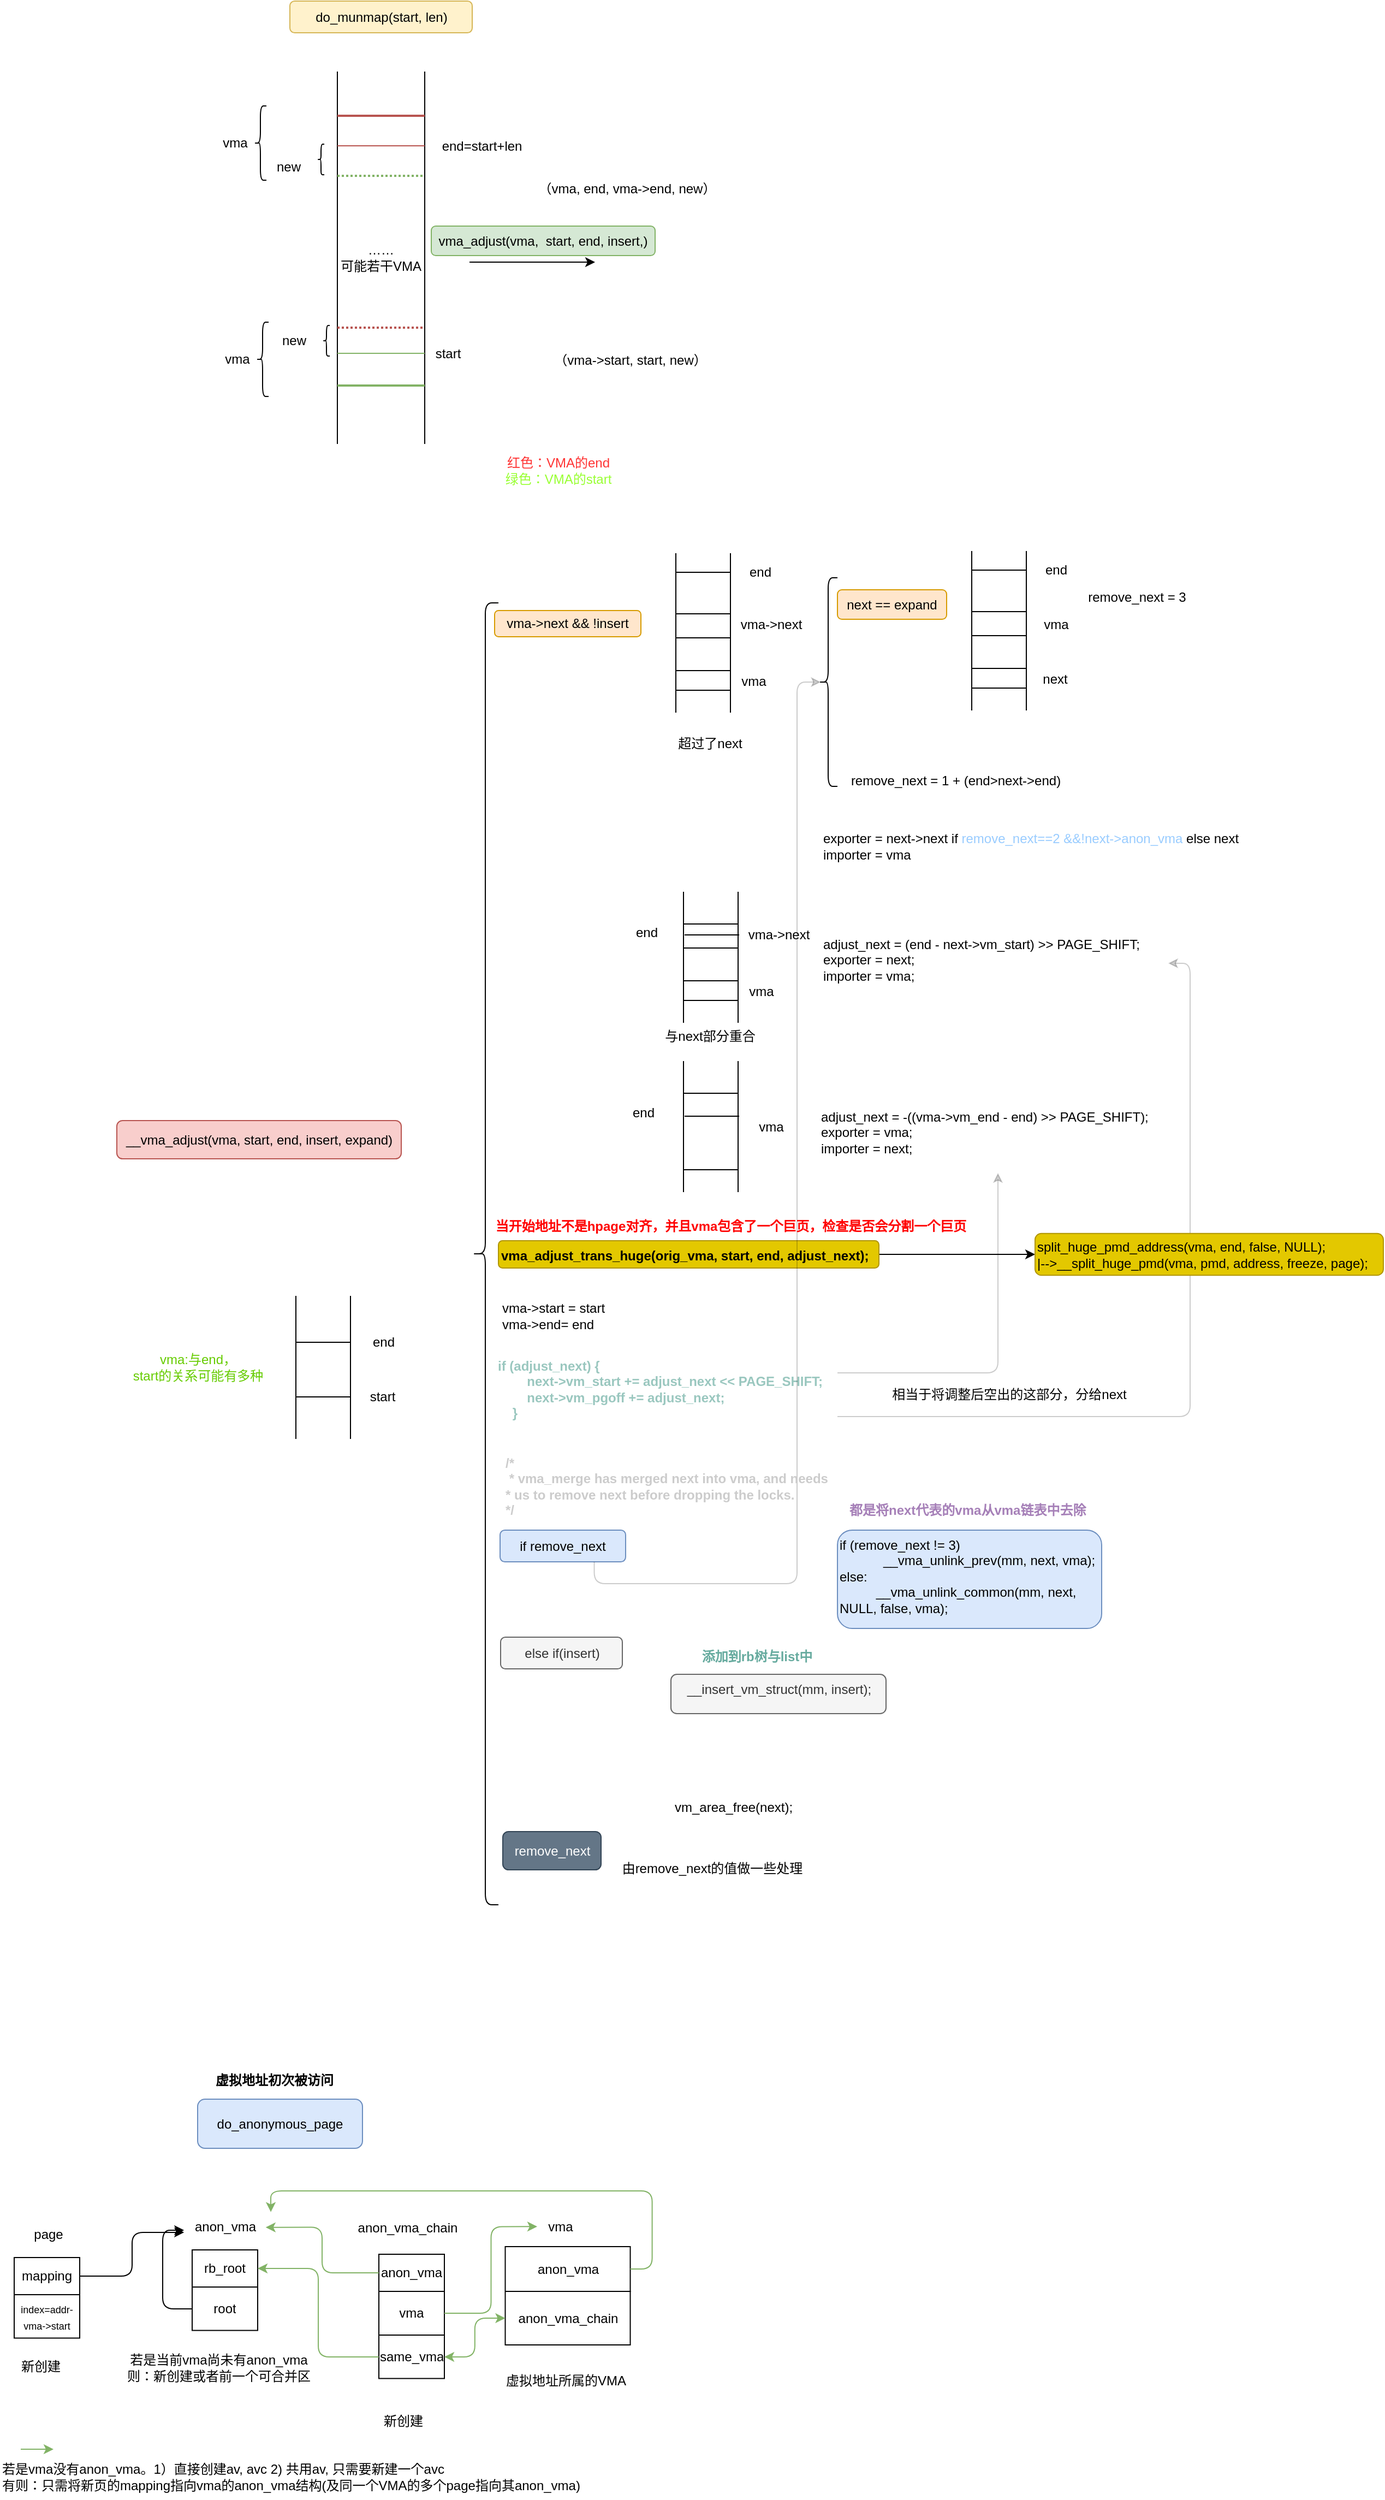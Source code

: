 <mxfile version="24.2.3" type="github">
  <diagram name="第 1 页" id="kmpl3XWWrSYcs6uOB_PQ">
    <mxGraphModel dx="908" dy="988" grid="0" gridSize="10" guides="1" tooltips="1" connect="1" arrows="1" fold="1" page="0" pageScale="1" pageWidth="827" pageHeight="1169" math="0" shadow="0">
      <root>
        <mxCell id="0" />
        <mxCell id="1" parent="0" />
        <mxCell id="Bm6gwIE-CmzxwmUsLKLB-14" value="……&lt;div&gt;可能若干VMA&lt;/div&gt;" style="shape=partialRectangle;whiteSpace=wrap;html=1;bottom=0;top=0;fillColor=none;" parent="1" vertex="1">
          <mxGeometry x="389" y="338" width="80" height="340" as="geometry" />
        </mxCell>
        <mxCell id="Bm6gwIE-CmzxwmUsLKLB-18" value="" style="line;strokeWidth=2;html=1;fillColor=#f8cecc;strokeColor=#b85450;" parent="1" vertex="1">
          <mxGeometry x="389" y="373" width="80" height="10" as="geometry" />
        </mxCell>
        <mxCell id="Bm6gwIE-CmzxwmUsLKLB-19" value="" style="line;strokeWidth=2;html=1;dashed=1;dashPattern=1 1;fillColor=#d5e8d4;strokeColor=#82b366;" parent="1" vertex="1">
          <mxGeometry x="389" y="428" width="80" height="10" as="geometry" />
        </mxCell>
        <mxCell id="Bm6gwIE-CmzxwmUsLKLB-20" value="" style="line;strokeWidth=2;html=1;dashed=1;dashPattern=1 1;fillColor=#f8cecc;strokeColor=#b85450;" parent="1" vertex="1">
          <mxGeometry x="389" y="567" width="80" height="10" as="geometry" />
        </mxCell>
        <mxCell id="Bm6gwIE-CmzxwmUsLKLB-21" value="" style="line;strokeWidth=2;html=1;fillColor=#d5e8d4;strokeColor=#82b366;" parent="1" vertex="1">
          <mxGeometry x="389" y="620" width="80" height="10" as="geometry" />
        </mxCell>
        <mxCell id="Bm6gwIE-CmzxwmUsLKLB-22" value="" style="line;strokeWidth=1;html=1;fillColor=#d5e8d4;strokeColor=#82b366;" parent="1" vertex="1">
          <mxGeometry x="389" y="594" width="80" height="3" as="geometry" />
        </mxCell>
        <mxCell id="Bm6gwIE-CmzxwmUsLKLB-23" value="start" style="text;html=1;align=center;verticalAlign=middle;resizable=0;points=[];autosize=1;strokeColor=none;fillColor=none;" parent="1" vertex="1">
          <mxGeometry x="469" y="582.5" width="41" height="26" as="geometry" />
        </mxCell>
        <mxCell id="Bm6gwIE-CmzxwmUsLKLB-24" value="" style="line;strokeWidth=1;html=1;fillColor=#f8cecc;strokeColor=#b85450;" parent="1" vertex="1">
          <mxGeometry x="389" y="404" width="80" height="3" as="geometry" />
        </mxCell>
        <mxCell id="Bm6gwIE-CmzxwmUsLKLB-25" value="end=start+len" style="text;html=1;align=center;verticalAlign=middle;resizable=0;points=[];autosize=1;strokeColor=none;fillColor=none;" parent="1" vertex="1">
          <mxGeometry x="475" y="392.5" width="91" height="26" as="geometry" />
        </mxCell>
        <mxCell id="Bm6gwIE-CmzxwmUsLKLB-26" value="" style="shape=curlyBracket;whiteSpace=wrap;html=1;rounded=1;labelPosition=left;verticalLabelPosition=middle;align=right;verticalAlign=middle;" parent="1" vertex="1">
          <mxGeometry x="371" y="404" width="6" height="28" as="geometry" />
        </mxCell>
        <mxCell id="Bm6gwIE-CmzxwmUsLKLB-32" value="" style="shape=curlyBracket;whiteSpace=wrap;html=1;rounded=1;labelPosition=left;verticalLabelPosition=middle;align=right;verticalAlign=middle;" parent="1" vertex="1">
          <mxGeometry x="376" y="570" width="6" height="28" as="geometry" />
        </mxCell>
        <mxCell id="Bm6gwIE-CmzxwmUsLKLB-35" value="new" style="text;html=1;align=center;verticalAlign=middle;resizable=0;points=[];autosize=1;strokeColor=none;fillColor=none;" parent="1" vertex="1">
          <mxGeometry x="324" y="412" width="40" height="26" as="geometry" />
        </mxCell>
        <mxCell id="Bm6gwIE-CmzxwmUsLKLB-36" value="new" style="text;html=1;align=center;verticalAlign=middle;resizable=0;points=[];autosize=1;strokeColor=none;fillColor=none;" parent="1" vertex="1">
          <mxGeometry x="329" y="571" width="40" height="26" as="geometry" />
        </mxCell>
        <mxCell id="Bm6gwIE-CmzxwmUsLKLB-37" value="" style="endArrow=classic;html=1;rounded=0;" parent="1" edge="1">
          <mxGeometry width="50" height="50" relative="1" as="geometry">
            <mxPoint x="510" y="512" as="sourcePoint" />
            <mxPoint x="625" y="512" as="targetPoint" />
          </mxGeometry>
        </mxCell>
        <mxCell id="Bm6gwIE-CmzxwmUsLKLB-38" value="（vma, end, vma-&amp;gt;end, new）" style="text;html=1;align=center;verticalAlign=middle;resizable=0;points=[];autosize=1;strokeColor=none;fillColor=none;" parent="1" vertex="1">
          <mxGeometry x="564" y="432" width="180" height="26" as="geometry" />
        </mxCell>
        <mxCell id="Bm6gwIE-CmzxwmUsLKLB-40" value="（vma-&amp;gt;start, start, new）" style="text;html=1;align=center;verticalAlign=middle;resizable=0;points=[];autosize=1;strokeColor=none;fillColor=none;" parent="1" vertex="1">
          <mxGeometry x="578" y="589" width="158" height="26" as="geometry" />
        </mxCell>
        <mxCell id="Bm6gwIE-CmzxwmUsLKLB-41" value="&lt;font color=&quot;#ff3333&quot;&gt;红色：VMA的end&lt;/font&gt;&lt;div&gt;&lt;font color=&quot;#99ff33&quot;&gt;绿色：VMA的start&lt;/font&gt;&lt;/div&gt;" style="text;html=1;align=center;verticalAlign=middle;resizable=0;points=[];autosize=1;strokeColor=none;fillColor=none;" parent="1" vertex="1">
          <mxGeometry x="533" y="682" width="115" height="41" as="geometry" />
        </mxCell>
        <mxCell id="eyTxc5LpUIPMgVkQZPNX-2" value="do_munmap(start, len)" style="rounded=1;whiteSpace=wrap;html=1;fillColor=#fff2cc;strokeColor=#d6b656;" parent="1" vertex="1">
          <mxGeometry x="345.5" y="273" width="167" height="29" as="geometry" />
        </mxCell>
        <mxCell id="IoPYvHIgiQvXcJAScCUt-1" value="" style="shape=partialRectangle;whiteSpace=wrap;html=1;bottom=0;top=0;fillColor=none;" parent="1" vertex="1">
          <mxGeometry x="351" y="1459" width="50" height="130" as="geometry" />
        </mxCell>
        <mxCell id="IoPYvHIgiQvXcJAScCUt-2" value="vma_adjust(vma,&amp;nbsp; start, end, insert,)" style="rounded=1;whiteSpace=wrap;html=1;fillColor=#d5e8d4;strokeColor=#82b366;" parent="1" vertex="1">
          <mxGeometry x="475" y="479" width="205" height="27" as="geometry" />
        </mxCell>
        <mxCell id="IoPYvHIgiQvXcJAScCUt-3" value="" style="shape=curlyBracket;whiteSpace=wrap;html=1;rounded=1;labelPosition=left;verticalLabelPosition=middle;align=right;verticalAlign=middle;" parent="1" vertex="1">
          <mxGeometry x="313" y="369" width="11" height="68" as="geometry" />
        </mxCell>
        <mxCell id="IoPYvHIgiQvXcJAScCUt-4" value="vma" style="text;html=1;align=center;verticalAlign=middle;resizable=0;points=[];autosize=1;strokeColor=none;fillColor=none;" parent="1" vertex="1">
          <mxGeometry x="274" y="390" width="41" height="26" as="geometry" />
        </mxCell>
        <mxCell id="IoPYvHIgiQvXcJAScCUt-9" value="" style="shape=curlyBracket;whiteSpace=wrap;html=1;rounded=1;labelPosition=left;verticalLabelPosition=middle;align=right;verticalAlign=middle;" parent="1" vertex="1">
          <mxGeometry x="315" y="567" width="11" height="68" as="geometry" />
        </mxCell>
        <mxCell id="IoPYvHIgiQvXcJAScCUt-10" value="vma" style="text;html=1;align=center;verticalAlign=middle;resizable=0;points=[];autosize=1;strokeColor=none;fillColor=none;" parent="1" vertex="1">
          <mxGeometry x="276" y="588" width="41" height="26" as="geometry" />
        </mxCell>
        <mxCell id="IoPYvHIgiQvXcJAScCUt-11" value="" style="line;strokeWidth=1;html=1;perimeterSpacing=1;" parent="1" vertex="1">
          <mxGeometry x="351" y="1496" width="50" height="10" as="geometry" />
        </mxCell>
        <mxCell id="IoPYvHIgiQvXcJAScCUt-12" value="" style="line;strokeWidth=1;html=1;perimeterSpacing=1;" parent="1" vertex="1">
          <mxGeometry x="351" y="1546" width="50" height="10" as="geometry" />
        </mxCell>
        <mxCell id="IoPYvHIgiQvXcJAScCUt-13" value="start" style="text;html=1;align=center;verticalAlign=middle;resizable=0;points=[];autosize=1;strokeColor=none;fillColor=none;" parent="1" vertex="1">
          <mxGeometry x="409" y="1538" width="41" height="26" as="geometry" />
        </mxCell>
        <mxCell id="IoPYvHIgiQvXcJAScCUt-14" value="end" style="text;html=1;align=center;verticalAlign=middle;resizable=0;points=[];autosize=1;strokeColor=none;fillColor=none;" parent="1" vertex="1">
          <mxGeometry x="412" y="1488" width="38" height="26" as="geometry" />
        </mxCell>
        <mxCell id="IoPYvHIgiQvXcJAScCUt-15" value="" style="shape=curlyBracket;whiteSpace=wrap;html=1;rounded=1;labelPosition=left;verticalLabelPosition=middle;align=right;verticalAlign=middle;" parent="1" vertex="1">
          <mxGeometry x="512.5" y="824" width="24" height="1192" as="geometry" />
        </mxCell>
        <mxCell id="IoPYvHIgiQvXcJAScCUt-16" value="vma-&amp;gt;next &amp;amp;&amp;amp; !insert" style="rounded=1;whiteSpace=wrap;html=1;fillColor=#ffe6cc;strokeColor=#d79b00;" parent="1" vertex="1">
          <mxGeometry x="533" y="831" width="134" height="24" as="geometry" />
        </mxCell>
        <mxCell id="IoPYvHIgiQvXcJAScCUt-17" value="&lt;font color=&quot;#66cc00&quot;&gt;vma:与end，&lt;/font&gt;&lt;div&gt;&lt;font color=&quot;#66cc00&quot;&gt;start的关系可能有多种&lt;/font&gt;&lt;/div&gt;" style="text;html=1;align=center;verticalAlign=middle;resizable=0;points=[];autosize=1;strokeColor=none;fillColor=none;" parent="1" vertex="1">
          <mxGeometry x="192" y="1503.5" width="137" height="41" as="geometry" />
        </mxCell>
        <mxCell id="IoPYvHIgiQvXcJAScCUt-23" value="__vma_adjust(vma, start, end, insert, expand)" style="rounded=1;whiteSpace=wrap;html=1;fillColor=#f8cecc;strokeColor=#b85450;" parent="1" vertex="1">
          <mxGeometry x="187" y="1298" width="260.5" height="35" as="geometry" />
        </mxCell>
        <mxCell id="IoPYvHIgiQvXcJAScCUt-24" value="" style="shape=partialRectangle;whiteSpace=wrap;html=1;bottom=0;top=0;fillColor=none;" parent="1" vertex="1">
          <mxGeometry x="699" y="779" width="50" height="145" as="geometry" />
        </mxCell>
        <mxCell id="IoPYvHIgiQvXcJAScCUt-25" value="" style="line;strokeWidth=1;html=1;perimeterSpacing=1;" parent="1" vertex="1">
          <mxGeometry x="699" y="791" width="50" height="10" as="geometry" />
        </mxCell>
        <mxCell id="IoPYvHIgiQvXcJAScCUt-26" value="" style="line;strokeWidth=1;html=1;perimeterSpacing=1;" parent="1" vertex="1">
          <mxGeometry x="699" y="829" width="50" height="10" as="geometry" />
        </mxCell>
        <mxCell id="IoPYvHIgiQvXcJAScCUt-28" value="end" style="text;html=1;align=center;verticalAlign=middle;resizable=0;points=[];autosize=1;strokeColor=none;fillColor=none;" parent="1" vertex="1">
          <mxGeometry x="757" y="783" width="38" height="26" as="geometry" />
        </mxCell>
        <mxCell id="IoPYvHIgiQvXcJAScCUt-31" value="" style="line;strokeWidth=1;html=1;perimeterSpacing=1;" parent="1" vertex="1">
          <mxGeometry x="699" y="851" width="50" height="10" as="geometry" />
        </mxCell>
        <mxCell id="IoPYvHIgiQvXcJAScCUt-32" value="" style="line;strokeWidth=1;html=1;perimeterSpacing=1;" parent="1" vertex="1">
          <mxGeometry x="699" y="881" width="50" height="10" as="geometry" />
        </mxCell>
        <mxCell id="IoPYvHIgiQvXcJAScCUt-33" value="" style="line;strokeWidth=1;html=1;perimeterSpacing=1;" parent="1" vertex="1">
          <mxGeometry x="699" y="899" width="50" height="10" as="geometry" />
        </mxCell>
        <mxCell id="IoPYvHIgiQvXcJAScCUt-34" value="vma" style="text;html=1;align=center;verticalAlign=middle;resizable=0;points=[];autosize=1;strokeColor=none;fillColor=none;" parent="1" vertex="1">
          <mxGeometry x="749" y="883" width="41" height="26" as="geometry" />
        </mxCell>
        <mxCell id="IoPYvHIgiQvXcJAScCUt-35" value="vma-&amp;gt;next" style="text;html=1;align=center;verticalAlign=middle;resizable=0;points=[];autosize=1;strokeColor=none;fillColor=none;" parent="1" vertex="1">
          <mxGeometry x="749" y="831" width="74" height="26" as="geometry" />
        </mxCell>
        <mxCell id="IoPYvHIgiQvXcJAScCUt-36" value="next == expand" style="rounded=1;whiteSpace=wrap;html=1;fillColor=#ffe6cc;strokeColor=#d79b00;" parent="1" vertex="1">
          <mxGeometry x="847" y="812" width="100" height="27" as="geometry" />
        </mxCell>
        <mxCell id="IoPYvHIgiQvXcJAScCUt-37" value="" style="shape=partialRectangle;whiteSpace=wrap;html=1;bottom=0;top=0;fillColor=none;" parent="1" vertex="1">
          <mxGeometry x="970" y="777" width="50" height="145" as="geometry" />
        </mxCell>
        <mxCell id="IoPYvHIgiQvXcJAScCUt-38" value="" style="line;strokeWidth=1;html=1;perimeterSpacing=1;" parent="1" vertex="1">
          <mxGeometry x="970" y="789" width="50" height="10" as="geometry" />
        </mxCell>
        <mxCell id="IoPYvHIgiQvXcJAScCUt-39" value="" style="line;strokeWidth=1;html=1;perimeterSpacing=1;" parent="1" vertex="1">
          <mxGeometry x="970" y="827" width="50" height="10" as="geometry" />
        </mxCell>
        <mxCell id="IoPYvHIgiQvXcJAScCUt-40" value="end" style="text;html=1;align=center;verticalAlign=middle;resizable=0;points=[];autosize=1;strokeColor=none;fillColor=none;" parent="1" vertex="1">
          <mxGeometry x="1028" y="781" width="38" height="26" as="geometry" />
        </mxCell>
        <mxCell id="IoPYvHIgiQvXcJAScCUt-41" value="" style="line;strokeWidth=1;html=1;perimeterSpacing=1;" parent="1" vertex="1">
          <mxGeometry x="970" y="849" width="50" height="10" as="geometry" />
        </mxCell>
        <mxCell id="IoPYvHIgiQvXcJAScCUt-42" value="" style="line;strokeWidth=1;html=1;perimeterSpacing=1;" parent="1" vertex="1">
          <mxGeometry x="970" y="879" width="50" height="10" as="geometry" />
        </mxCell>
        <mxCell id="IoPYvHIgiQvXcJAScCUt-43" value="" style="line;strokeWidth=1;html=1;perimeterSpacing=1;" parent="1" vertex="1">
          <mxGeometry x="970" y="897" width="50" height="10" as="geometry" />
        </mxCell>
        <mxCell id="IoPYvHIgiQvXcJAScCUt-44" value="next" style="text;html=1;align=center;verticalAlign=middle;resizable=0;points=[];autosize=1;strokeColor=none;fillColor=none;" parent="1" vertex="1">
          <mxGeometry x="1025" y="881" width="41" height="26" as="geometry" />
        </mxCell>
        <mxCell id="IoPYvHIgiQvXcJAScCUt-45" value="vma" style="text;html=1;align=center;verticalAlign=middle;resizable=0;points=[];autosize=1;strokeColor=none;fillColor=none;" parent="1" vertex="1">
          <mxGeometry x="1026.5" y="831" width="41" height="26" as="geometry" />
        </mxCell>
        <mxCell id="IoPYvHIgiQvXcJAScCUt-46" value="remove_next = 3" style="text;html=1;align=center;verticalAlign=middle;resizable=0;points=[];autosize=1;strokeColor=none;fillColor=none;" parent="1" vertex="1">
          <mxGeometry x="1067" y="806" width="108" height="26" as="geometry" />
        </mxCell>
        <mxCell id="IoPYvHIgiQvXcJAScCUt-47" value="" style="shape=curlyBracket;whiteSpace=wrap;html=1;rounded=1;labelPosition=left;verticalLabelPosition=middle;align=right;verticalAlign=middle;" parent="1" vertex="1">
          <mxGeometry x="830" y="801" width="17" height="191" as="geometry" />
        </mxCell>
        <mxCell id="IoPYvHIgiQvXcJAScCUt-49" value="remove_next = 1 + (end&amp;gt;next-&amp;gt;end)" style="text;html=1;align=center;verticalAlign=middle;resizable=0;points=[];autosize=1;strokeColor=none;fillColor=none;" parent="1" vertex="1">
          <mxGeometry x="850" y="974" width="210" height="26" as="geometry" />
        </mxCell>
        <mxCell id="IoPYvHIgiQvXcJAScCUt-50" value="exporter = next-&amp;gt;next if&lt;font color=&quot;#99ccff&quot;&gt; remove_next==2 &amp;amp;&amp;amp;!next-&amp;gt;anon_vma&lt;/font&gt; else next&lt;div&gt;importer = vma&lt;/div&gt;" style="text;html=1;align=left;verticalAlign=middle;resizable=0;points=[];autosize=1;strokeColor=none;fillColor=none;" parent="1" vertex="1">
          <mxGeometry x="832" y="1026.5" width="399" height="41" as="geometry" />
        </mxCell>
        <mxCell id="IoPYvHIgiQvXcJAScCUt-51" value="" style="shape=partialRectangle;whiteSpace=wrap;html=1;bottom=0;top=0;fillColor=none;" parent="1" vertex="1">
          <mxGeometry x="706" y="1089" width="50" height="119" as="geometry" />
        </mxCell>
        <mxCell id="IoPYvHIgiQvXcJAScCUt-52" value="" style="line;strokeWidth=1;html=1;perimeterSpacing=1;" parent="1" vertex="1">
          <mxGeometry x="707" y="1123" width="50" height="10" as="geometry" />
        </mxCell>
        <mxCell id="IoPYvHIgiQvXcJAScCUt-53" value="" style="line;strokeWidth=1;html=1;perimeterSpacing=1;" parent="1" vertex="1">
          <mxGeometry x="706" y="1113" width="50" height="10" as="geometry" />
        </mxCell>
        <mxCell id="IoPYvHIgiQvXcJAScCUt-54" value="end" style="text;html=1;align=center;verticalAlign=middle;resizable=0;points=[];autosize=1;strokeColor=none;fillColor=none;" parent="1" vertex="1">
          <mxGeometry x="653" y="1113" width="38" height="26" as="geometry" />
        </mxCell>
        <mxCell id="IoPYvHIgiQvXcJAScCUt-55" value="" style="line;strokeWidth=1;html=1;perimeterSpacing=1;" parent="1" vertex="1">
          <mxGeometry x="706" y="1135" width="50" height="10" as="geometry" />
        </mxCell>
        <mxCell id="IoPYvHIgiQvXcJAScCUt-56" value="" style="line;strokeWidth=1;html=1;perimeterSpacing=1;" parent="1" vertex="1">
          <mxGeometry x="706" y="1165" width="50" height="10" as="geometry" />
        </mxCell>
        <mxCell id="IoPYvHIgiQvXcJAScCUt-57" value="" style="line;strokeWidth=1;html=1;perimeterSpacing=1;" parent="1" vertex="1">
          <mxGeometry x="706" y="1183" width="50" height="10" as="geometry" />
        </mxCell>
        <mxCell id="IoPYvHIgiQvXcJAScCUt-58" value="vma" style="text;html=1;align=center;verticalAlign=middle;resizable=0;points=[];autosize=1;strokeColor=none;fillColor=none;" parent="1" vertex="1">
          <mxGeometry x="756" y="1167" width="41" height="26" as="geometry" />
        </mxCell>
        <mxCell id="IoPYvHIgiQvXcJAScCUt-59" value="vma-&amp;gt;next" style="text;html=1;align=center;verticalAlign=middle;resizable=0;points=[];autosize=1;strokeColor=none;fillColor=none;" parent="1" vertex="1">
          <mxGeometry x="756" y="1115" width="74" height="26" as="geometry" />
        </mxCell>
        <mxCell id="IoPYvHIgiQvXcJAScCUt-69" value="adjust_next = (end - next-&gt;vm_start) &gt;&gt; PAGE_SHIFT;&#xa;exporter = next;&#xa;importer = vma;" style="text;whiteSpace=wrap;align=left;" parent="1" vertex="1">
          <mxGeometry x="832" y="1123" width="318" height="62" as="geometry" />
        </mxCell>
        <mxCell id="zeRLUBQvqGE_PZb2gksD-1" value="" style="shape=partialRectangle;whiteSpace=wrap;html=1;bottom=0;top=0;fillColor=none;" parent="1" vertex="1">
          <mxGeometry x="706" y="1244" width="50" height="119" as="geometry" />
        </mxCell>
        <mxCell id="zeRLUBQvqGE_PZb2gksD-2" value="" style="line;strokeWidth=1;html=1;perimeterSpacing=1;" parent="1" vertex="1">
          <mxGeometry x="707" y="1289" width="50" height="10" as="geometry" />
        </mxCell>
        <mxCell id="zeRLUBQvqGE_PZb2gksD-3" value="" style="line;strokeWidth=1;html=1;perimeterSpacing=1;" parent="1" vertex="1">
          <mxGeometry x="706" y="1268" width="50" height="10" as="geometry" />
        </mxCell>
        <mxCell id="zeRLUBQvqGE_PZb2gksD-4" value="end" style="text;html=1;align=center;verticalAlign=middle;resizable=0;points=[];autosize=1;strokeColor=none;fillColor=none;" parent="1" vertex="1">
          <mxGeometry x="650" y="1278" width="38" height="26" as="geometry" />
        </mxCell>
        <mxCell id="zeRLUBQvqGE_PZb2gksD-7" value="" style="line;strokeWidth=1;html=1;perimeterSpacing=1;" parent="1" vertex="1">
          <mxGeometry x="706" y="1338" width="50" height="10" as="geometry" />
        </mxCell>
        <mxCell id="zeRLUBQvqGE_PZb2gksD-8" value="vma" style="text;html=1;align=center;verticalAlign=middle;resizable=0;points=[];autosize=1;strokeColor=none;fillColor=none;" parent="1" vertex="1">
          <mxGeometry x="765.5" y="1290.5" width="41" height="26" as="geometry" />
        </mxCell>
        <mxCell id="zeRLUBQvqGE_PZb2gksD-9" value="adjust_next = -((vma-&gt;vm_end - end) &gt;&gt; PAGE_SHIFT);&#xa;exporter = vma;&#xa;importer = next;" style="text;whiteSpace=wrap;" parent="1" vertex="1">
          <mxGeometry x="830" y="1281.003" width="328" height="65" as="geometry" />
        </mxCell>
        <mxCell id="zeRLUBQvqGE_PZb2gksD-50" style="edgeStyle=orthogonalEdgeStyle;rounded=0;orthogonalLoop=1;jettySize=auto;html=1;exitX=1;exitY=0.5;exitDx=0;exitDy=0;" parent="1" source="zeRLUBQvqGE_PZb2gksD-17" target="zeRLUBQvqGE_PZb2gksD-48" edge="1">
          <mxGeometry relative="1" as="geometry" />
        </mxCell>
        <mxCell id="zeRLUBQvqGE_PZb2gksD-17" value="vma_adjust_trans_huge(orig_vma, start, end, adjust_next);" style="text;whiteSpace=wrap;fontColor=#000000;fontStyle=1;fillColor=#e3c800;strokeColor=#B09500;rounded=1;" parent="1" vertex="1">
          <mxGeometry x="536.5" y="1408" width="348.5" height="25" as="geometry" />
        </mxCell>
        <mxCell id="zeRLUBQvqGE_PZb2gksD-18" value="超过了next" style="text;html=1;align=center;verticalAlign=middle;resizable=0;points=[];autosize=1;strokeColor=none;fillColor=none;" parent="1" vertex="1">
          <mxGeometry x="691" y="940" width="77" height="26" as="geometry" />
        </mxCell>
        <mxCell id="zeRLUBQvqGE_PZb2gksD-19" value="与next部分重合" style="text;html=1;align=center;verticalAlign=middle;resizable=0;points=[];autosize=1;strokeColor=none;fillColor=none;" parent="1" vertex="1">
          <mxGeometry x="679" y="1208" width="101" height="26" as="geometry" />
        </mxCell>
        <mxCell id="zeRLUBQvqGE_PZb2gksD-21" value="&lt;div&gt;vma-&amp;gt;start = start&lt;/div&gt;vma-&amp;gt;end= end" style="text;html=1;align=left;verticalAlign=middle;resizable=0;points=[];autosize=1;strokeColor=none;fillColor=none;" parent="1" vertex="1">
          <mxGeometry x="538" y="1456" width="112" height="41" as="geometry" />
        </mxCell>
        <mxCell id="zeRLUBQvqGE_PZb2gksD-24" style="edgeStyle=orthogonalEdgeStyle;rounded=1;orthogonalLoop=1;jettySize=auto;html=1;exitX=1;exitY=0.25;exitDx=0;exitDy=0;curved=0;opacity=20;" parent="1" source="zeRLUBQvqGE_PZb2gksD-22" target="zeRLUBQvqGE_PZb2gksD-9" edge="1">
          <mxGeometry relative="1" as="geometry" />
        </mxCell>
        <mxCell id="zeRLUBQvqGE_PZb2gksD-25" style="edgeStyle=orthogonalEdgeStyle;rounded=1;orthogonalLoop=1;jettySize=auto;html=1;exitX=1;exitY=0.75;exitDx=0;exitDy=0;entryX=1;entryY=0.5;entryDx=0;entryDy=0;curved=0;opacity=20;" parent="1" source="zeRLUBQvqGE_PZb2gksD-22" target="IoPYvHIgiQvXcJAScCUt-69" edge="1">
          <mxGeometry relative="1" as="geometry" />
        </mxCell>
        <mxCell id="zeRLUBQvqGE_PZb2gksD-22" value="if (adjust_next) {&#xa;        next-&gt;vm_start += adjust_next &lt;&lt; PAGE_SHIFT;&#xa;        next-&gt;vm_pgoff += adjust_next;&#xa;    }" style="text;whiteSpace=wrap;fontColor=#9AC7BF;fontStyle=1" parent="1" vertex="1">
          <mxGeometry x="534.003" y="1509" width="313" height="80" as="geometry" />
        </mxCell>
        <mxCell id="zeRLUBQvqGE_PZb2gksD-23" value="相当于将调整后空出的这部分，分给next" style="text;html=1;align=center;verticalAlign=middle;resizable=0;points=[];autosize=1;strokeColor=none;fillColor=none;" parent="1" vertex="1">
          <mxGeometry x="887" y="1536" width="233" height="26" as="geometry" />
        </mxCell>
        <mxCell id="zeRLUBQvqGE_PZb2gksD-26" value="if remove_next" style="rounded=1;whiteSpace=wrap;html=1;fillColor=#dae8fc;strokeColor=#6c8ebf;" parent="1" vertex="1">
          <mxGeometry x="538" y="1673" width="115" height="29" as="geometry" />
        </mxCell>
        <mxCell id="zeRLUBQvqGE_PZb2gksD-28" style="edgeStyle=orthogonalEdgeStyle;rounded=1;orthogonalLoop=1;jettySize=auto;html=1;exitX=0.75;exitY=1;exitDx=0;exitDy=0;entryX=0.1;entryY=0.5;entryDx=0;entryDy=0;entryPerimeter=0;curved=0;opacity=20;" parent="1" source="zeRLUBQvqGE_PZb2gksD-26" target="IoPYvHIgiQvXcJAScCUt-47" edge="1">
          <mxGeometry relative="1" as="geometry">
            <Array as="points">
              <mxPoint x="624" y="1722" />
              <mxPoint x="810" y="1722" />
              <mxPoint x="810" y="897" />
            </Array>
          </mxGeometry>
        </mxCell>
        <mxCell id="zeRLUBQvqGE_PZb2gksD-29" value="if (remove_next != 3)&#xa;            __vma_unlink_prev(mm, next, vma);&#xa;else:&#xa;          __vma_unlink_common(mm, next, NULL, false, vma);&#xa;&#xa;" style="text;whiteSpace=wrap;fillColor=#dae8fc;strokeColor=#6c8ebf;rounded=1;" parent="1" vertex="1">
          <mxGeometry x="847" y="1673" width="242" height="90" as="geometry" />
        </mxCell>
        <mxCell id="zeRLUBQvqGE_PZb2gksD-32" value="/*&#xa; * vma_merge has merged next into vma, and needs&#xa;* us to remove next before dropping the locks.&#xa;*/" style="text;whiteSpace=wrap;fontColor=#CCCCCC;fontStyle=1" parent="1" vertex="1">
          <mxGeometry x="540.5" y="1598" width="331.5" height="83" as="geometry" />
        </mxCell>
        <mxCell id="zeRLUBQvqGE_PZb2gksD-33" value="&lt;font color=&quot;#a680b8&quot;&gt;&lt;b&gt;都是将next代表的vma从vma链表中去除&lt;/b&gt;&lt;/font&gt;" style="text;html=1;align=left;verticalAlign=middle;resizable=0;points=[];autosize=1;strokeColor=none;fillColor=none;" parent="1" vertex="1">
          <mxGeometry x="856" y="1642" width="235" height="26" as="geometry" />
        </mxCell>
        <mxCell id="zeRLUBQvqGE_PZb2gksD-35" value="else if(insert)" style="rounded=1;whiteSpace=wrap;html=1;fillColor=#f5f5f5;strokeColor=#666666;fontColor=#333333;" parent="1" vertex="1">
          <mxGeometry x="538.5" y="1771" width="111.5" height="29" as="geometry" />
        </mxCell>
        <mxCell id="zeRLUBQvqGE_PZb2gksD-36" value="    __insert_vm_struct(mm, insert);" style="text;whiteSpace=wrap;fillColor=#f5f5f5;fontColor=#333333;strokeColor=#666666;rounded=1;" parent="1" vertex="1">
          <mxGeometry x="694.497" y="1805.003" width="197" height="36" as="geometry" />
        </mxCell>
        <mxCell id="zeRLUBQvqGE_PZb2gksD-37" value="&lt;b&gt;&lt;font color=&quot;#67ab9f&quot;&gt;添加到rb树与list中&lt;/font&gt;&lt;/b&gt;" style="text;html=1;align=center;verticalAlign=middle;resizable=0;points=[];autosize=1;strokeColor=none;fillColor=none;" parent="1" vertex="1">
          <mxGeometry x="713" y="1776" width="119" height="26" as="geometry" />
        </mxCell>
        <mxCell id="zeRLUBQvqGE_PZb2gksD-38" value="remove_next" style="rounded=1;whiteSpace=wrap;html=1;fillColor=#647687;fontColor=#ffffff;strokeColor=#314354;" parent="1" vertex="1">
          <mxGeometry x="540.5" y="1949" width="90" height="35" as="geometry" />
        </mxCell>
        <mxCell id="zeRLUBQvqGE_PZb2gksD-39" value="vm_area_free(next);" style="text;whiteSpace=wrap;" parent="1" vertex="1">
          <mxGeometry x="696.003" y="1912.997" width="136" height="36" as="geometry" />
        </mxCell>
        <mxCell id="zeRLUBQvqGE_PZb2gksD-40" value="由remove_next的值做一些处理" style="text;html=1;align=center;verticalAlign=middle;resizable=0;points=[];autosize=1;strokeColor=none;fillColor=none;" parent="1" vertex="1">
          <mxGeometry x="640.5" y="1970" width="183" height="26" as="geometry" />
        </mxCell>
        <mxCell id="zeRLUBQvqGE_PZb2gksD-41" value="&lt;b&gt;&lt;font color=&quot;#ff0000&quot;&gt;当开始地址不是hpage对齐，并且vma包含了一个巨页，检查是否会分割一个巨页&lt;/font&gt;&lt;/b&gt;" style="text;html=1;align=center;verticalAlign=middle;resizable=0;points=[];autosize=1;strokeColor=none;fillColor=none;" parent="1" vertex="1">
          <mxGeometry x="524" y="1382" width="449" height="26" as="geometry" />
        </mxCell>
        <mxCell id="zeRLUBQvqGE_PZb2gksD-48" value="split_huge_pmd_address(vma, end, false, NULL);&lt;br&gt;|--&amp;gt;__split_huge_pmd(vma, pmd, address, freeze, page);" style="rounded=1;whiteSpace=wrap;html=1;fillColor=#e3c800;fontColor=#000000;strokeColor=#B09500;align=left;" parent="1" vertex="1">
          <mxGeometry x="1028" y="1401.38" width="319" height="38.25" as="geometry" />
        </mxCell>
        <mxCell id="OshLzxGEdPI3quuDUWfp-1" value="do_anonymous_page" style="rounded=1;whiteSpace=wrap;html=1;fillColor=#dae8fc;strokeColor=#6c8ebf;" vertex="1" parent="1">
          <mxGeometry x="261" y="2194" width="151" height="45" as="geometry" />
        </mxCell>
        <mxCell id="OshLzxGEdPI3quuDUWfp-4" value="" style="shape=table;startSize=0;container=1;collapsible=0;childLayout=tableLayout;" vertex="1" parent="1">
          <mxGeometry x="256" y="2332" width="60" height="73.75" as="geometry" />
        </mxCell>
        <mxCell id="OshLzxGEdPI3quuDUWfp-5" value="" style="shape=tableRow;horizontal=0;startSize=0;swimlaneHead=0;swimlaneBody=0;strokeColor=inherit;top=0;left=0;bottom=0;right=0;collapsible=0;dropTarget=0;fillColor=none;points=[[0,0.5],[1,0.5]];portConstraint=eastwest;" vertex="1" parent="OshLzxGEdPI3quuDUWfp-4">
          <mxGeometry width="60" height="34" as="geometry" />
        </mxCell>
        <mxCell id="OshLzxGEdPI3quuDUWfp-6" value="rb_root" style="shape=partialRectangle;html=1;whiteSpace=wrap;connectable=0;strokeColor=inherit;overflow=hidden;fillColor=none;top=0;left=0;bottom=0;right=0;pointerEvents=1;" vertex="1" parent="OshLzxGEdPI3quuDUWfp-5">
          <mxGeometry width="60" height="34" as="geometry">
            <mxRectangle width="60" height="34" as="alternateBounds" />
          </mxGeometry>
        </mxCell>
        <mxCell id="OshLzxGEdPI3quuDUWfp-7" value="" style="shape=tableRow;horizontal=0;startSize=0;swimlaneHead=0;swimlaneBody=0;strokeColor=inherit;top=0;left=0;bottom=0;right=0;collapsible=0;dropTarget=0;fillColor=none;points=[[0,0.5],[1,0.5]];portConstraint=eastwest;" vertex="1" parent="OshLzxGEdPI3quuDUWfp-4">
          <mxGeometry y="34" width="60" height="40" as="geometry" />
        </mxCell>
        <mxCell id="OshLzxGEdPI3quuDUWfp-8" value="root" style="shape=partialRectangle;html=1;whiteSpace=wrap;connectable=0;strokeColor=inherit;overflow=hidden;fillColor=none;top=0;left=0;bottom=0;right=0;pointerEvents=1;" vertex="1" parent="OshLzxGEdPI3quuDUWfp-7">
          <mxGeometry width="60" height="40" as="geometry">
            <mxRectangle width="60" height="40" as="alternateBounds" />
          </mxGeometry>
        </mxCell>
        <mxCell id="OshLzxGEdPI3quuDUWfp-9" value="anon_vma" style="text;html=1;align=center;verticalAlign=middle;resizable=0;points=[];autosize=1;strokeColor=none;fillColor=none;" vertex="1" parent="1">
          <mxGeometry x="249" y="2298" width="74" height="26" as="geometry" />
        </mxCell>
        <mxCell id="OshLzxGEdPI3quuDUWfp-10" value="&lt;b&gt;虚拟地址初次被访问&lt;/b&gt;" style="text;html=1;align=center;verticalAlign=middle;resizable=0;points=[];autosize=1;strokeColor=none;fillColor=none;" vertex="1" parent="1">
          <mxGeometry x="268" y="2164" width="126" height="26" as="geometry" />
        </mxCell>
        <mxCell id="OshLzxGEdPI3quuDUWfp-11" value="" style="shape=table;startSize=0;container=1;collapsible=0;childLayout=tableLayout;" vertex="1" parent="1">
          <mxGeometry x="427" y="2336" width="60" height="113.75" as="geometry" />
        </mxCell>
        <mxCell id="OshLzxGEdPI3quuDUWfp-12" value="" style="shape=tableRow;horizontal=0;startSize=0;swimlaneHead=0;swimlaneBody=0;strokeColor=inherit;top=0;left=0;bottom=0;right=0;collapsible=0;dropTarget=0;fillColor=none;points=[[0,0.5],[1,0.5]];portConstraint=eastwest;" vertex="1" parent="OshLzxGEdPI3quuDUWfp-11">
          <mxGeometry width="60" height="34" as="geometry" />
        </mxCell>
        <mxCell id="OshLzxGEdPI3quuDUWfp-13" value="anon_vma" style="shape=partialRectangle;html=1;whiteSpace=wrap;connectable=0;strokeColor=inherit;overflow=hidden;fillColor=none;top=0;left=0;bottom=0;right=0;pointerEvents=1;" vertex="1" parent="OshLzxGEdPI3quuDUWfp-12">
          <mxGeometry width="60" height="34" as="geometry">
            <mxRectangle width="60" height="34" as="alternateBounds" />
          </mxGeometry>
        </mxCell>
        <mxCell id="OshLzxGEdPI3quuDUWfp-14" value="" style="shape=tableRow;horizontal=0;startSize=0;swimlaneHead=0;swimlaneBody=0;strokeColor=inherit;top=0;left=0;bottom=0;right=0;collapsible=0;dropTarget=0;fillColor=none;points=[[0,0.5],[1,0.5]];portConstraint=eastwest;" vertex="1" parent="OshLzxGEdPI3quuDUWfp-11">
          <mxGeometry y="34" width="60" height="40" as="geometry" />
        </mxCell>
        <mxCell id="OshLzxGEdPI3quuDUWfp-15" value="vma" style="shape=partialRectangle;html=1;whiteSpace=wrap;connectable=0;strokeColor=inherit;overflow=hidden;fillColor=none;top=0;left=0;bottom=0;right=0;pointerEvents=1;" vertex="1" parent="OshLzxGEdPI3quuDUWfp-14">
          <mxGeometry width="60" height="40" as="geometry">
            <mxRectangle width="60" height="40" as="alternateBounds" />
          </mxGeometry>
        </mxCell>
        <mxCell id="OshLzxGEdPI3quuDUWfp-36" style="shape=tableRow;horizontal=0;startSize=0;swimlaneHead=0;swimlaneBody=0;strokeColor=inherit;top=0;left=0;bottom=0;right=0;collapsible=0;dropTarget=0;fillColor=none;points=[[0,0.5],[1,0.5]];portConstraint=eastwest;" vertex="1" parent="OshLzxGEdPI3quuDUWfp-11">
          <mxGeometry y="74" width="60" height="40" as="geometry" />
        </mxCell>
        <mxCell id="OshLzxGEdPI3quuDUWfp-37" value="same_vma" style="shape=partialRectangle;html=1;whiteSpace=wrap;connectable=0;strokeColor=inherit;overflow=hidden;fillColor=none;top=0;left=0;bottom=0;right=0;pointerEvents=1;" vertex="1" parent="OshLzxGEdPI3quuDUWfp-36">
          <mxGeometry width="60" height="40" as="geometry">
            <mxRectangle width="60" height="40" as="alternateBounds" />
          </mxGeometry>
        </mxCell>
        <mxCell id="OshLzxGEdPI3quuDUWfp-16" value="anon_vma_chain" style="text;html=1;align=center;verticalAlign=middle;resizable=0;points=[];autosize=1;strokeColor=none;fillColor=none;" vertex="1" parent="1">
          <mxGeometry x="398" y="2299.38" width="109" height="26" as="geometry" />
        </mxCell>
        <mxCell id="OshLzxGEdPI3quuDUWfp-17" value="若是当前vma尚未有anon_vma&lt;br&gt;则：新创建或者前一个可合并区" style="text;html=1;align=center;verticalAlign=middle;resizable=0;points=[];autosize=1;strokeColor=none;fillColor=none;" vertex="1" parent="1">
          <mxGeometry x="187" y="2419" width="186" height="41" as="geometry" />
        </mxCell>
        <mxCell id="OshLzxGEdPI3quuDUWfp-18" value="新创建" style="text;html=1;align=center;verticalAlign=middle;resizable=0;points=[];autosize=1;strokeColor=none;fillColor=none;" vertex="1" parent="1">
          <mxGeometry x="422" y="2476" width="54" height="26" as="geometry" />
        </mxCell>
        <mxCell id="OshLzxGEdPI3quuDUWfp-19" value="" style="shape=table;startSize=0;container=1;collapsible=0;childLayout=tableLayout;" vertex="1" parent="1">
          <mxGeometry x="93" y="2339" width="60" height="73.75" as="geometry" />
        </mxCell>
        <mxCell id="OshLzxGEdPI3quuDUWfp-20" value="" style="shape=tableRow;horizontal=0;startSize=0;swimlaneHead=0;swimlaneBody=0;strokeColor=inherit;top=0;left=0;bottom=0;right=0;collapsible=0;dropTarget=0;fillColor=none;points=[[0,0.5],[1,0.5]];portConstraint=eastwest;" vertex="1" parent="OshLzxGEdPI3quuDUWfp-19">
          <mxGeometry width="60" height="34" as="geometry" />
        </mxCell>
        <mxCell id="OshLzxGEdPI3quuDUWfp-21" value="mapping" style="shape=partialRectangle;html=1;whiteSpace=wrap;connectable=0;strokeColor=inherit;overflow=hidden;fillColor=none;top=0;left=0;bottom=0;right=0;pointerEvents=1;" vertex="1" parent="OshLzxGEdPI3quuDUWfp-20">
          <mxGeometry width="60" height="34" as="geometry">
            <mxRectangle width="60" height="34" as="alternateBounds" />
          </mxGeometry>
        </mxCell>
        <mxCell id="OshLzxGEdPI3quuDUWfp-22" value="" style="shape=tableRow;horizontal=0;startSize=0;swimlaneHead=0;swimlaneBody=0;strokeColor=inherit;top=0;left=0;bottom=0;right=0;collapsible=0;dropTarget=0;fillColor=none;points=[[0,0.5],[1,0.5]];portConstraint=eastwest;" vertex="1" parent="OshLzxGEdPI3quuDUWfp-19">
          <mxGeometry y="34" width="60" height="40" as="geometry" />
        </mxCell>
        <mxCell id="OshLzxGEdPI3quuDUWfp-23" value="&lt;font style=&quot;font-size: 9px;&quot;&gt;index=addr-vma-&amp;gt;start&lt;/font&gt;" style="shape=partialRectangle;html=1;whiteSpace=wrap;connectable=0;strokeColor=inherit;overflow=hidden;fillColor=none;top=0;left=0;bottom=0;right=0;pointerEvents=1;" vertex="1" parent="OshLzxGEdPI3quuDUWfp-22">
          <mxGeometry width="60" height="40" as="geometry">
            <mxRectangle width="60" height="40" as="alternateBounds" />
          </mxGeometry>
        </mxCell>
        <mxCell id="OshLzxGEdPI3quuDUWfp-24" value="page" style="text;html=1;align=center;verticalAlign=middle;resizable=0;points=[];autosize=1;strokeColor=none;fillColor=none;" vertex="1" parent="1">
          <mxGeometry x="101" y="2305" width="45" height="26" as="geometry" />
        </mxCell>
        <mxCell id="OshLzxGEdPI3quuDUWfp-25" value="新创建" style="text;html=1;align=center;verticalAlign=middle;resizable=0;points=[];autosize=1;strokeColor=none;fillColor=none;" vertex="1" parent="1">
          <mxGeometry x="90" y="2426" width="54" height="26" as="geometry" />
        </mxCell>
        <mxCell id="OshLzxGEdPI3quuDUWfp-26" style="edgeStyle=orthogonalEdgeStyle;rounded=1;orthogonalLoop=1;jettySize=auto;html=1;exitX=1;exitY=0.5;exitDx=0;exitDy=0;entryX=-0.005;entryY=0.692;entryDx=0;entryDy=0;entryPerimeter=0;curved=0;" edge="1" parent="1" source="OshLzxGEdPI3quuDUWfp-20" target="OshLzxGEdPI3quuDUWfp-9">
          <mxGeometry relative="1" as="geometry" />
        </mxCell>
        <mxCell id="OshLzxGEdPI3quuDUWfp-27" style="edgeStyle=orthogonalEdgeStyle;rounded=1;orthogonalLoop=1;jettySize=auto;html=1;exitX=0;exitY=0.5;exitDx=0;exitDy=0;entryX=1.005;entryY=0.513;entryDx=0;entryDy=0;entryPerimeter=0;curved=0;fillColor=#d5e8d4;strokeColor=#82b366;" edge="1" parent="1" source="OshLzxGEdPI3quuDUWfp-12" target="OshLzxGEdPI3quuDUWfp-9">
          <mxGeometry relative="1" as="geometry" />
        </mxCell>
        <mxCell id="OshLzxGEdPI3quuDUWfp-28" value="" style="shape=table;startSize=0;container=1;collapsible=0;childLayout=tableLayout;" vertex="1" parent="1">
          <mxGeometry x="542.75" y="2329" width="114.5" height="90" as="geometry" />
        </mxCell>
        <mxCell id="OshLzxGEdPI3quuDUWfp-29" value="" style="shape=tableRow;horizontal=0;startSize=0;swimlaneHead=0;swimlaneBody=0;strokeColor=inherit;top=0;left=0;bottom=0;right=0;collapsible=0;dropTarget=0;fillColor=none;points=[[0,0.5],[1,0.5]];portConstraint=eastwest;" vertex="1" parent="OshLzxGEdPI3quuDUWfp-28">
          <mxGeometry width="114.5" height="41" as="geometry" />
        </mxCell>
        <mxCell id="OshLzxGEdPI3quuDUWfp-30" value="anon_vma" style="shape=partialRectangle;html=1;whiteSpace=wrap;connectable=0;strokeColor=inherit;overflow=hidden;fillColor=none;top=0;left=0;bottom=0;right=0;pointerEvents=1;" vertex="1" parent="OshLzxGEdPI3quuDUWfp-29">
          <mxGeometry width="115" height="41" as="geometry">
            <mxRectangle width="115" height="41" as="alternateBounds" />
          </mxGeometry>
        </mxCell>
        <mxCell id="OshLzxGEdPI3quuDUWfp-31" value="" style="shape=tableRow;horizontal=0;startSize=0;swimlaneHead=0;swimlaneBody=0;strokeColor=inherit;top=0;left=0;bottom=0;right=0;collapsible=0;dropTarget=0;fillColor=none;points=[[0,0.5],[1,0.5]];portConstraint=eastwest;" vertex="1" parent="OshLzxGEdPI3quuDUWfp-28">
          <mxGeometry y="41" width="114.5" height="49" as="geometry" />
        </mxCell>
        <mxCell id="OshLzxGEdPI3quuDUWfp-32" value="anon_vma_chain" style="shape=partialRectangle;html=1;whiteSpace=wrap;connectable=0;strokeColor=inherit;overflow=hidden;fillColor=none;top=0;left=0;bottom=0;right=0;pointerEvents=1;" vertex="1" parent="OshLzxGEdPI3quuDUWfp-31">
          <mxGeometry width="115" height="49" as="geometry">
            <mxRectangle width="115" height="49" as="alternateBounds" />
          </mxGeometry>
        </mxCell>
        <mxCell id="OshLzxGEdPI3quuDUWfp-33" value="vma" style="text;html=1;align=center;verticalAlign=middle;resizable=0;points=[];autosize=1;strokeColor=none;fillColor=none;" vertex="1" parent="1">
          <mxGeometry x="572.5" y="2298" width="41" height="26" as="geometry" />
        </mxCell>
        <mxCell id="OshLzxGEdPI3quuDUWfp-35" style="edgeStyle=orthogonalEdgeStyle;rounded=1;orthogonalLoop=1;jettySize=auto;html=1;exitX=1;exitY=0.5;exitDx=0;exitDy=0;entryX=-0.012;entryY=0.487;entryDx=0;entryDy=0;entryPerimeter=0;curved=0;fillColor=#d5e8d4;strokeColor=#82b366;" edge="1" parent="1" source="OshLzxGEdPI3quuDUWfp-14" target="OshLzxGEdPI3quuDUWfp-33">
          <mxGeometry relative="1" as="geometry" />
        </mxCell>
        <mxCell id="OshLzxGEdPI3quuDUWfp-38" style="edgeStyle=orthogonalEdgeStyle;rounded=1;orthogonalLoop=1;jettySize=auto;html=1;exitX=1;exitY=0.5;exitDx=0;exitDy=0;entryX=0;entryY=0.5;entryDx=0;entryDy=0;startArrow=classic;startFill=1;fillColor=#d5e8d4;strokeColor=#82b366;curved=0;" edge="1" parent="1" source="OshLzxGEdPI3quuDUWfp-36" target="OshLzxGEdPI3quuDUWfp-31">
          <mxGeometry relative="1" as="geometry" />
        </mxCell>
        <mxCell id="OshLzxGEdPI3quuDUWfp-39" value="虚拟地址所属的VMA" style="text;html=1;align=center;verticalAlign=middle;resizable=0;points=[];autosize=1;strokeColor=none;fillColor=none;" vertex="1" parent="1">
          <mxGeometry x="534" y="2439" width="128" height="26" as="geometry" />
        </mxCell>
        <mxCell id="OshLzxGEdPI3quuDUWfp-40" style="edgeStyle=orthogonalEdgeStyle;rounded=1;orthogonalLoop=1;jettySize=auto;html=1;exitX=0;exitY=0.5;exitDx=0;exitDy=0;entryX=-0.005;entryY=0.615;entryDx=0;entryDy=0;entryPerimeter=0;curved=0;" edge="1" parent="1" source="OshLzxGEdPI3quuDUWfp-7" target="OshLzxGEdPI3quuDUWfp-9">
          <mxGeometry relative="1" as="geometry" />
        </mxCell>
        <mxCell id="OshLzxGEdPI3quuDUWfp-43" style="edgeStyle=orthogonalEdgeStyle;rounded=1;orthogonalLoop=1;jettySize=auto;html=1;exitX=1;exitY=0.5;exitDx=0;exitDy=0;entryX=1.068;entryY=-0.026;entryDx=0;entryDy=0;entryPerimeter=0;curved=0;fillColor=#d5e8d4;strokeColor=#82b366;" edge="1" parent="1" source="OshLzxGEdPI3quuDUWfp-29" target="OshLzxGEdPI3quuDUWfp-9">
          <mxGeometry relative="1" as="geometry" />
        </mxCell>
        <mxCell id="OshLzxGEdPI3quuDUWfp-44" value="" style="endArrow=classic;html=1;rounded=0;fillColor=#d5e8d4;strokeColor=#82b366;" edge="1" parent="1">
          <mxGeometry width="50" height="50" relative="1" as="geometry">
            <mxPoint x="99" y="2514.5" as="sourcePoint" />
            <mxPoint x="129" y="2514.5" as="targetPoint" />
          </mxGeometry>
        </mxCell>
        <mxCell id="OshLzxGEdPI3quuDUWfp-45" value="若是vma没有anon_vma。1）直接创建av, avc 2) 共用av, 只需要新建一个avc&lt;div&gt;有则：只需将新页的mapping指向vma的anon_vma结构(及同一个VMA的多个page指向其anon_vma)&lt;/div&gt;" style="text;html=1;align=left;verticalAlign=middle;resizable=0;points=[];autosize=1;strokeColor=none;fillColor=none;" vertex="1" parent="1">
          <mxGeometry x="80" y="2519" width="547" height="41" as="geometry" />
        </mxCell>
        <mxCell id="OshLzxGEdPI3quuDUWfp-46" style="edgeStyle=orthogonalEdgeStyle;rounded=1;orthogonalLoop=1;jettySize=auto;html=1;exitX=0;exitY=0.5;exitDx=0;exitDy=0;curved=0;fillColor=#d5e8d4;strokeColor=#82b366;" edge="1" parent="1" source="OshLzxGEdPI3quuDUWfp-36" target="OshLzxGEdPI3quuDUWfp-5">
          <mxGeometry relative="1" as="geometry" />
        </mxCell>
      </root>
    </mxGraphModel>
  </diagram>
</mxfile>
